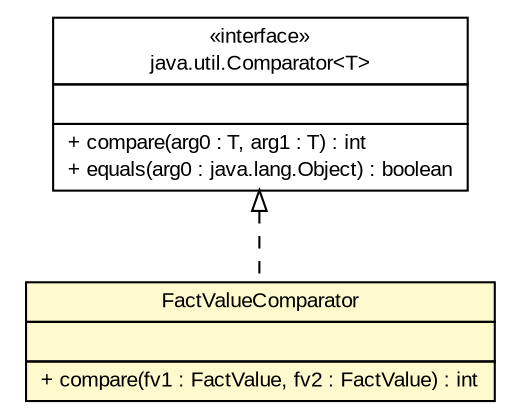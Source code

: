 #!/usr/local/bin/dot
#
# Class diagram 
# Generated by UMLGraph version 5.2 (http://www.umlgraph.org/)
#

digraph G {
	edge [fontname="arial",fontsize=10,labelfontname="arial",labelfontsize=10];
	node [fontname="arial",fontsize=10,shape=plaintext];
	nodesep=0.25;
	ranksep=0.5;
	// tud.iir.extraction.fact.FactValueComparator
	c27586 [label=<<table title="tud.iir.extraction.fact.FactValueComparator" border="0" cellborder="1" cellspacing="0" cellpadding="2" port="p" bgcolor="lemonChiffon" href="./FactValueComparator.html">
		<tr><td><table border="0" cellspacing="0" cellpadding="1">
<tr><td align="center" balign="center"> FactValueComparator </td></tr>
		</table></td></tr>
		<tr><td><table border="0" cellspacing="0" cellpadding="1">
<tr><td align="left" balign="left">  </td></tr>
		</table></td></tr>
		<tr><td><table border="0" cellspacing="0" cellpadding="1">
<tr><td align="left" balign="left"> + compare(fv1 : FactValue, fv2 : FactValue) : int </td></tr>
		</table></td></tr>
		</table>>, fontname="arial", fontcolor="black", fontsize=10.0];
	//tud.iir.extraction.fact.FactValueComparator implements java.util.Comparator<T>
	c27724:p -> c27586:p [dir=back,arrowtail=empty,style=dashed];
	// java.util.Comparator<T>
	c27724 [label=<<table title="java.util.Comparator" border="0" cellborder="1" cellspacing="0" cellpadding="2" port="p" href="http://java.sun.com/j2se/1.4.2/docs/api/java/util/Comparator.html">
		<tr><td><table border="0" cellspacing="0" cellpadding="1">
<tr><td align="center" balign="center"> &#171;interface&#187; </td></tr>
<tr><td align="center" balign="center"> java.util.Comparator&lt;T&gt; </td></tr>
		</table></td></tr>
		<tr><td><table border="0" cellspacing="0" cellpadding="1">
<tr><td align="left" balign="left">  </td></tr>
		</table></td></tr>
		<tr><td><table border="0" cellspacing="0" cellpadding="1">
<tr><td align="left" balign="left"> + compare(arg0 : T, arg1 : T) : int </td></tr>
<tr><td align="left" balign="left"> + equals(arg0 : java.lang.Object) : boolean </td></tr>
		</table></td></tr>
		</table>>, fontname="arial", fontcolor="black", fontsize=10.0];
}

